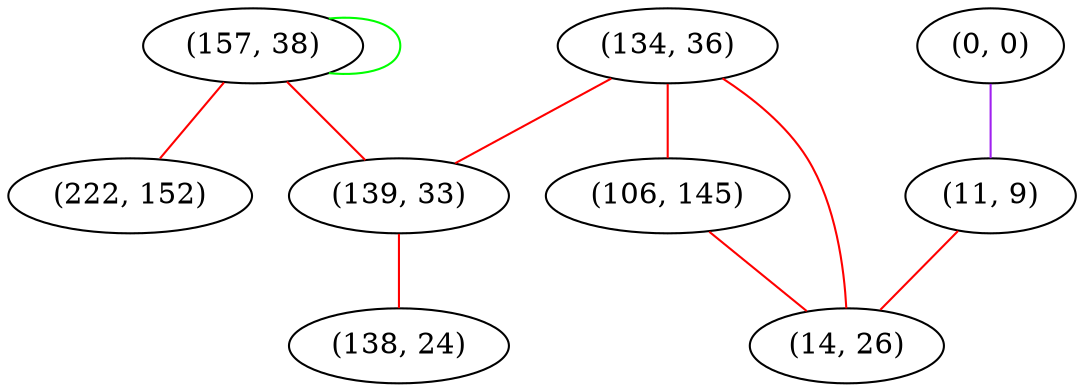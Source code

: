 graph "" {
"(157, 38)";
"(134, 36)";
"(0, 0)";
"(106, 145)";
"(139, 33)";
"(11, 9)";
"(138, 24)";
"(14, 26)";
"(222, 152)";
"(157, 38)" -- "(157, 38)"  [color=green, key=0, weight=2];
"(157, 38)" -- "(139, 33)"  [color=red, key=0, weight=1];
"(157, 38)" -- "(222, 152)"  [color=red, key=0, weight=1];
"(134, 36)" -- "(14, 26)"  [color=red, key=0, weight=1];
"(134, 36)" -- "(139, 33)"  [color=red, key=0, weight=1];
"(134, 36)" -- "(106, 145)"  [color=red, key=0, weight=1];
"(0, 0)" -- "(11, 9)"  [color=purple, key=0, weight=4];
"(106, 145)" -- "(14, 26)"  [color=red, key=0, weight=1];
"(139, 33)" -- "(138, 24)"  [color=red, key=0, weight=1];
"(11, 9)" -- "(14, 26)"  [color=red, key=0, weight=1];
}

